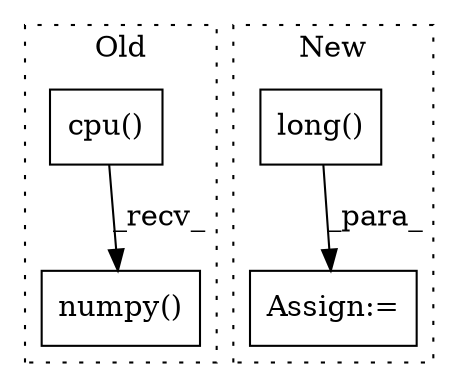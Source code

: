 digraph G {
subgraph cluster0 {
1 [label="numpy()" a="75" s="1921" l="52" shape="box"];
3 [label="cpu()" a="75" s="1921" l="44" shape="box"];
label = "Old";
style="dotted";
}
subgraph cluster1 {
2 [label="long()" a="75" s="2049" l="12" shape="box"];
4 [label="Assign:=" a="68" s="2151" l="3" shape="box"];
label = "New";
style="dotted";
}
2 -> 4 [label="_para_"];
3 -> 1 [label="_recv_"];
}